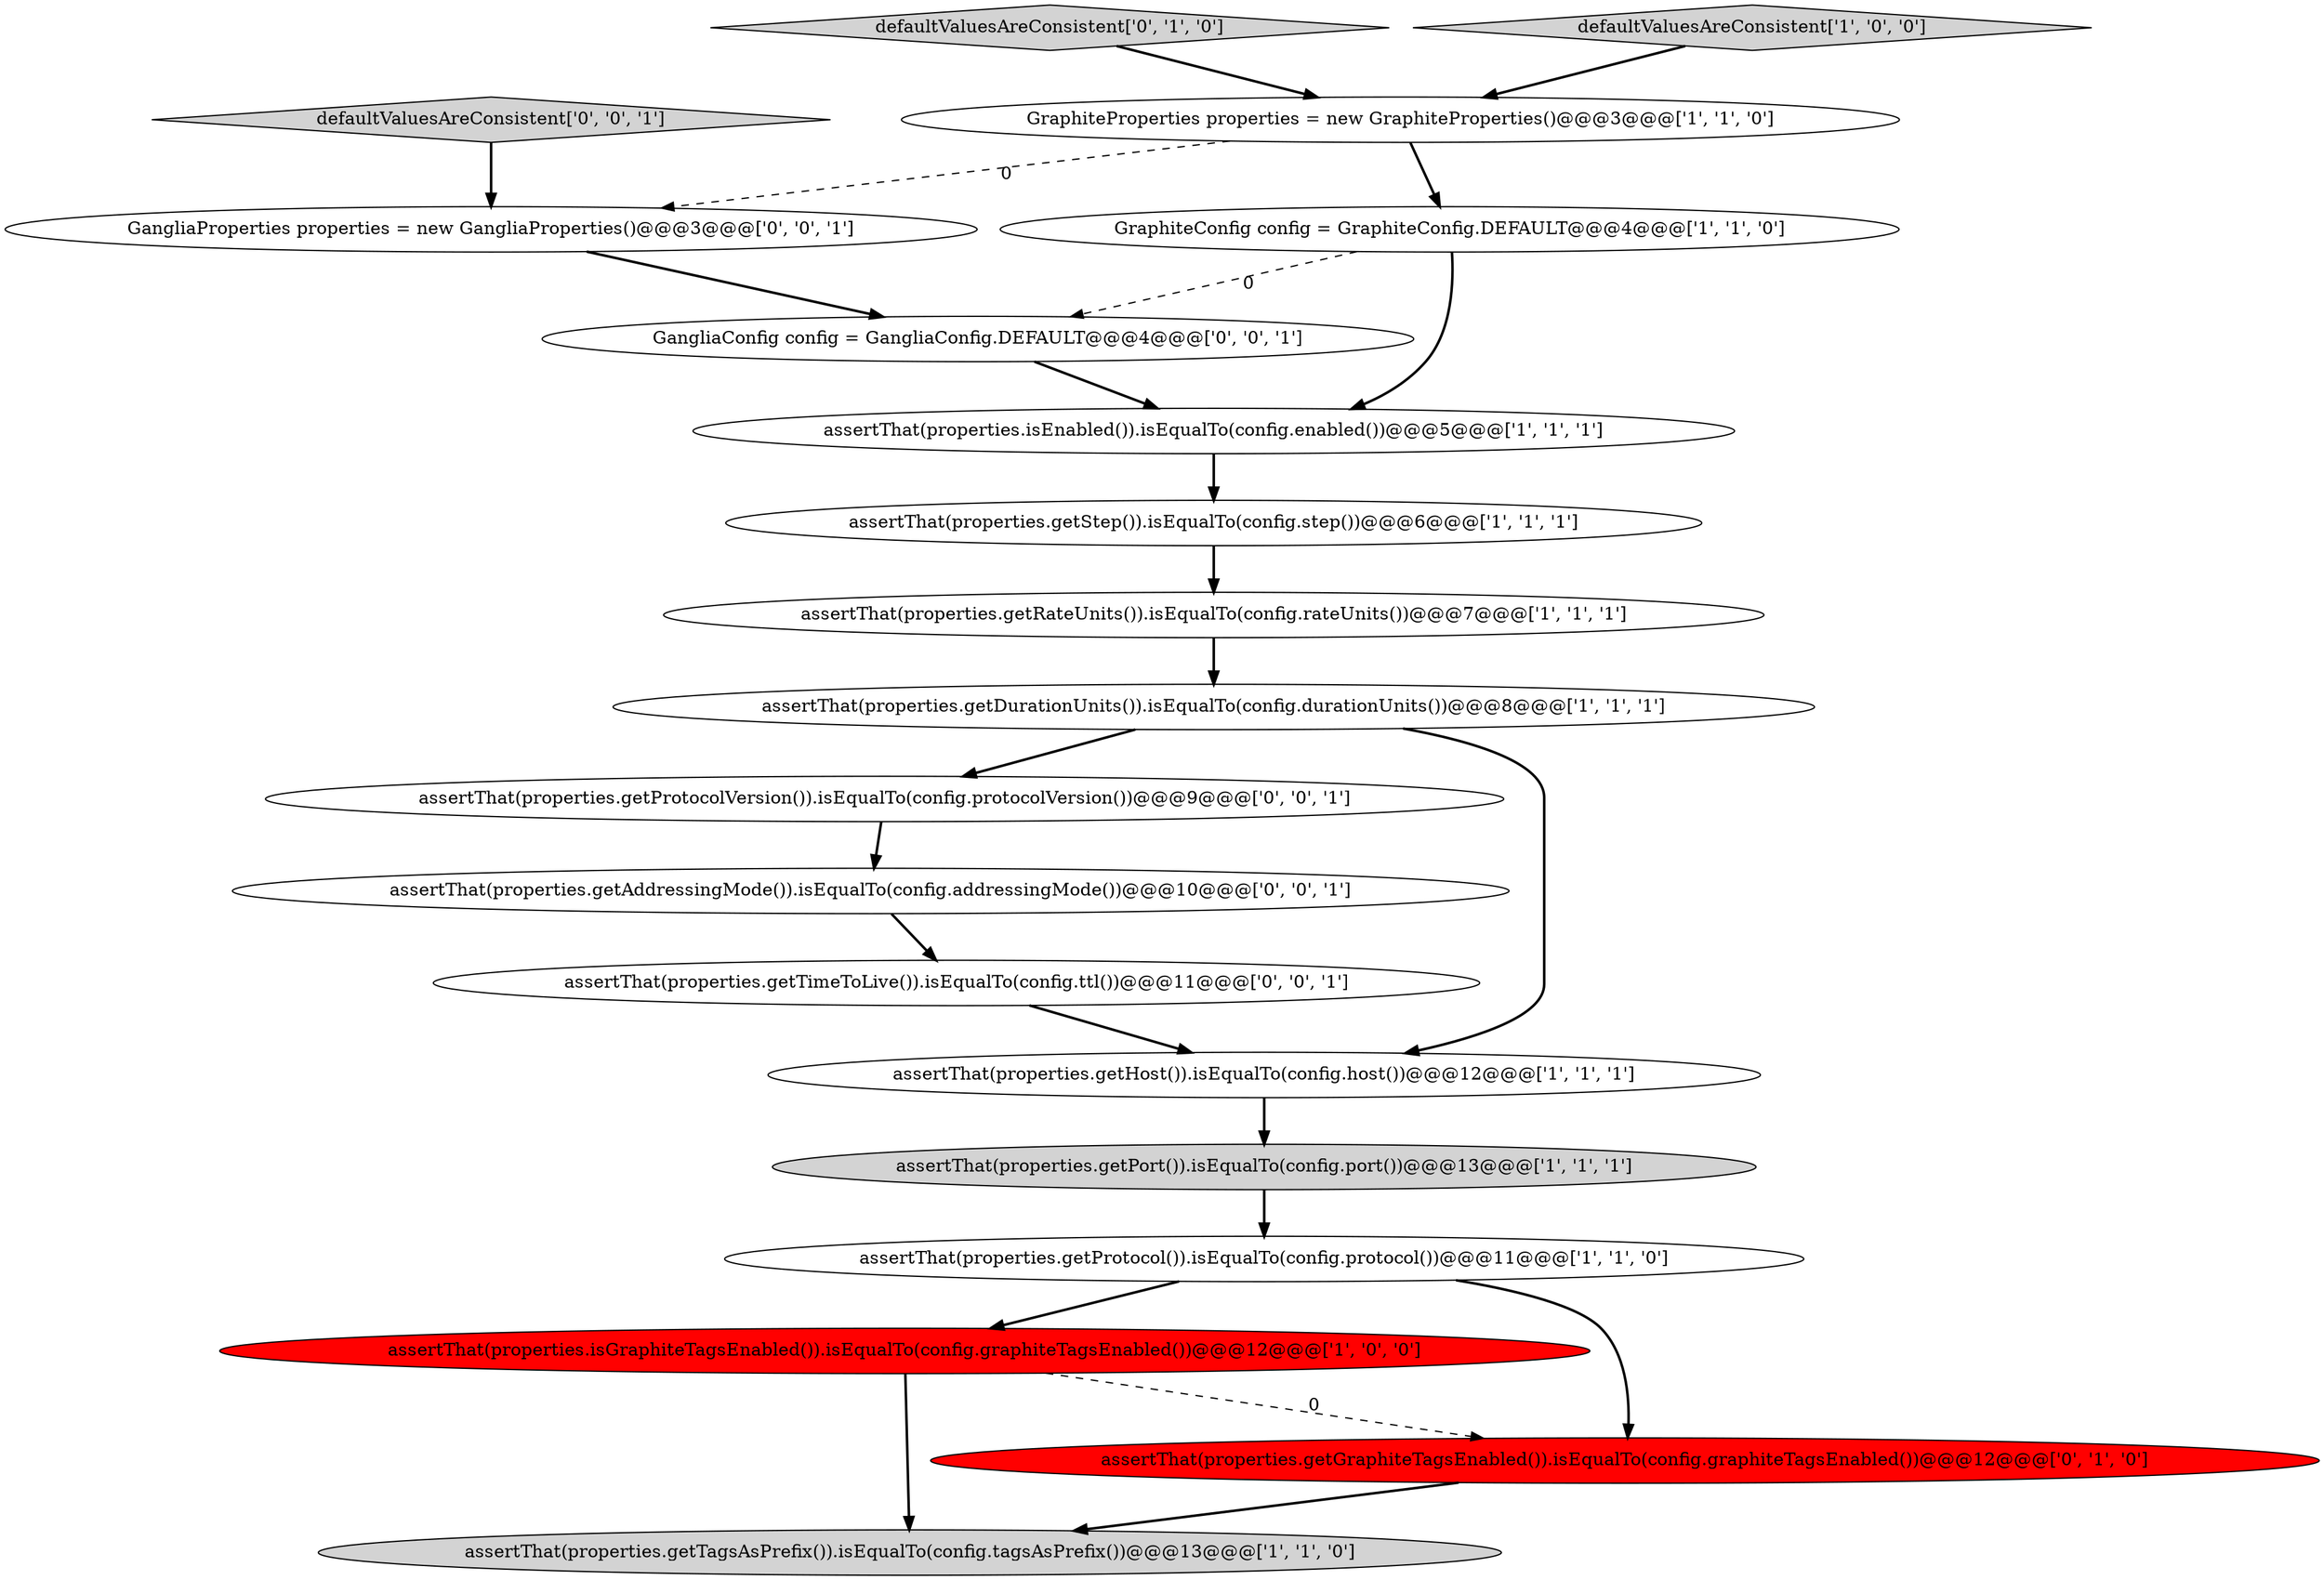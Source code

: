 digraph {
3 [style = filled, label = "assertThat(properties.getRateUnits()).isEqualTo(config.rateUnits())@@@7@@@['1', '1', '1']", fillcolor = white, shape = ellipse image = "AAA0AAABBB1BBB"];
14 [style = filled, label = "assertThat(properties.getTimeToLive()).isEqualTo(config.ttl())@@@11@@@['0', '0', '1']", fillcolor = white, shape = ellipse image = "AAA0AAABBB3BBB"];
17 [style = filled, label = "assertThat(properties.getAddressingMode()).isEqualTo(config.addressingMode())@@@10@@@['0', '0', '1']", fillcolor = white, shape = ellipse image = "AAA0AAABBB3BBB"];
10 [style = filled, label = "assertThat(properties.isEnabled()).isEqualTo(config.enabled())@@@5@@@['1', '1', '1']", fillcolor = white, shape = ellipse image = "AAA0AAABBB1BBB"];
2 [style = filled, label = "assertThat(properties.getProtocol()).isEqualTo(config.protocol())@@@11@@@['1', '1', '0']", fillcolor = white, shape = ellipse image = "AAA0AAABBB1BBB"];
6 [style = filled, label = "assertThat(properties.isGraphiteTagsEnabled()).isEqualTo(config.graphiteTagsEnabled())@@@12@@@['1', '0', '0']", fillcolor = red, shape = ellipse image = "AAA1AAABBB1BBB"];
11 [style = filled, label = "GraphiteConfig config = GraphiteConfig.DEFAULT@@@4@@@['1', '1', '0']", fillcolor = white, shape = ellipse image = "AAA0AAABBB1BBB"];
16 [style = filled, label = "assertThat(properties.getProtocolVersion()).isEqualTo(config.protocolVersion())@@@9@@@['0', '0', '1']", fillcolor = white, shape = ellipse image = "AAA0AAABBB3BBB"];
8 [style = filled, label = "assertThat(properties.getDurationUnits()).isEqualTo(config.durationUnits())@@@8@@@['1', '1', '1']", fillcolor = white, shape = ellipse image = "AAA0AAABBB1BBB"];
12 [style = filled, label = "defaultValuesAreConsistent['0', '1', '0']", fillcolor = lightgray, shape = diamond image = "AAA0AAABBB2BBB"];
0 [style = filled, label = "defaultValuesAreConsistent['1', '0', '0']", fillcolor = lightgray, shape = diamond image = "AAA0AAABBB1BBB"];
13 [style = filled, label = "assertThat(properties.getGraphiteTagsEnabled()).isEqualTo(config.graphiteTagsEnabled())@@@12@@@['0', '1', '0']", fillcolor = red, shape = ellipse image = "AAA1AAABBB2BBB"];
15 [style = filled, label = "GangliaConfig config = GangliaConfig.DEFAULT@@@4@@@['0', '0', '1']", fillcolor = white, shape = ellipse image = "AAA0AAABBB3BBB"];
5 [style = filled, label = "assertThat(properties.getPort()).isEqualTo(config.port())@@@13@@@['1', '1', '1']", fillcolor = lightgray, shape = ellipse image = "AAA0AAABBB1BBB"];
19 [style = filled, label = "GangliaProperties properties = new GangliaProperties()@@@3@@@['0', '0', '1']", fillcolor = white, shape = ellipse image = "AAA0AAABBB3BBB"];
1 [style = filled, label = "assertThat(properties.getStep()).isEqualTo(config.step())@@@6@@@['1', '1', '1']", fillcolor = white, shape = ellipse image = "AAA0AAABBB1BBB"];
18 [style = filled, label = "defaultValuesAreConsistent['0', '0', '1']", fillcolor = lightgray, shape = diamond image = "AAA0AAABBB3BBB"];
9 [style = filled, label = "assertThat(properties.getTagsAsPrefix()).isEqualTo(config.tagsAsPrefix())@@@13@@@['1', '1', '0']", fillcolor = lightgray, shape = ellipse image = "AAA0AAABBB1BBB"];
4 [style = filled, label = "assertThat(properties.getHost()).isEqualTo(config.host())@@@12@@@['1', '1', '1']", fillcolor = white, shape = ellipse image = "AAA0AAABBB1BBB"];
7 [style = filled, label = "GraphiteProperties properties = new GraphiteProperties()@@@3@@@['1', '1', '0']", fillcolor = white, shape = ellipse image = "AAA0AAABBB1BBB"];
8->16 [style = bold, label=""];
15->10 [style = bold, label=""];
7->11 [style = bold, label=""];
11->15 [style = dashed, label="0"];
2->6 [style = bold, label=""];
1->3 [style = bold, label=""];
18->19 [style = bold, label=""];
16->17 [style = bold, label=""];
12->7 [style = bold, label=""];
2->13 [style = bold, label=""];
0->7 [style = bold, label=""];
5->2 [style = bold, label=""];
6->13 [style = dashed, label="0"];
7->19 [style = dashed, label="0"];
17->14 [style = bold, label=""];
11->10 [style = bold, label=""];
3->8 [style = bold, label=""];
13->9 [style = bold, label=""];
8->4 [style = bold, label=""];
6->9 [style = bold, label=""];
19->15 [style = bold, label=""];
10->1 [style = bold, label=""];
4->5 [style = bold, label=""];
14->4 [style = bold, label=""];
}
